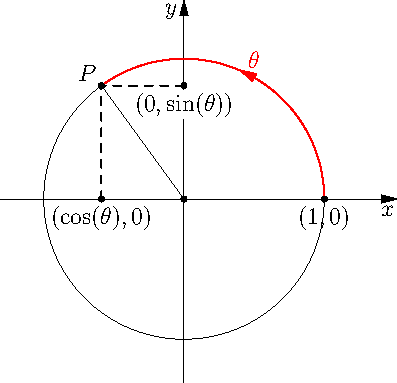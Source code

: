 import geometry;
import graph;
size(7cm);

real theta = 2.2;

point orig=(0,0);
point pP = defaultcoordsys.polar(1,theta);
point Px = (pP.x,0);
point Py = (0,pP.y);

circle trigcircle=circle(orig,1);
draw(arc(trigcircle,degrees(theta),360),thin());
draw("$\theta$",arc(trigcircle,0,degrees(theta)),red,MidArrow);
xaxis("$x$",thin(),Arrow(arrowsize())); yaxis("$y$",thin(),Arrow(arrowsize())); 
draw(pP--orig,thin());
draw(Px--pP--Py,dashed); // projections
dot(orig);
dot("$P$",pP,NW);
dot("$(1,0)$",(1,0),S);
dot("$(\cos(\theta),0)$",Px,S);
dot(Label("$(0,\sin(\theta))$",UnFill),Py,S);

addMargins(1cm,1cm);
